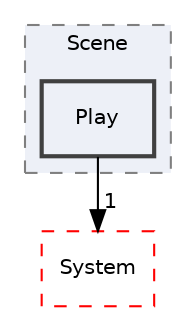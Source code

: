 digraph "C:/Users/shiih/Desktop/kiyosumi/DX11Template/Source/Scene/Play"
{
 // LATEX_PDF_SIZE
  edge [fontname="Helvetica",fontsize="10",labelfontname="Helvetica",labelfontsize="10"];
  node [fontname="Helvetica",fontsize="10",shape=record];
  compound=true
  subgraph clusterdir_4320b44877c4234843610716d05fd211 {
    graph [ bgcolor="#edf0f7", pencolor="grey50", style="filled,dashed,", label="Scene", fontname="Helvetica", fontsize="10", URL="dir_4320b44877c4234843610716d05fd211.html"]
  dir_850515f9322c821d75400c7aba7958d6 [shape=box, label="Play", style="filled,bold,", fillcolor="#edf0f7", color="grey25", URL="dir_850515f9322c821d75400c7aba7958d6.html"];
  }
  dir_86602465ad759445696399282595f21f [shape=box, label="System", style="dashed,", fillcolor="#edf0f7", color="red", URL="dir_86602465ad759445696399282595f21f.html"];
  dir_850515f9322c821d75400c7aba7958d6->dir_86602465ad759445696399282595f21f [headlabel="1", labeldistance=1.5 headhref="dir_000009_000015.html"];
}
